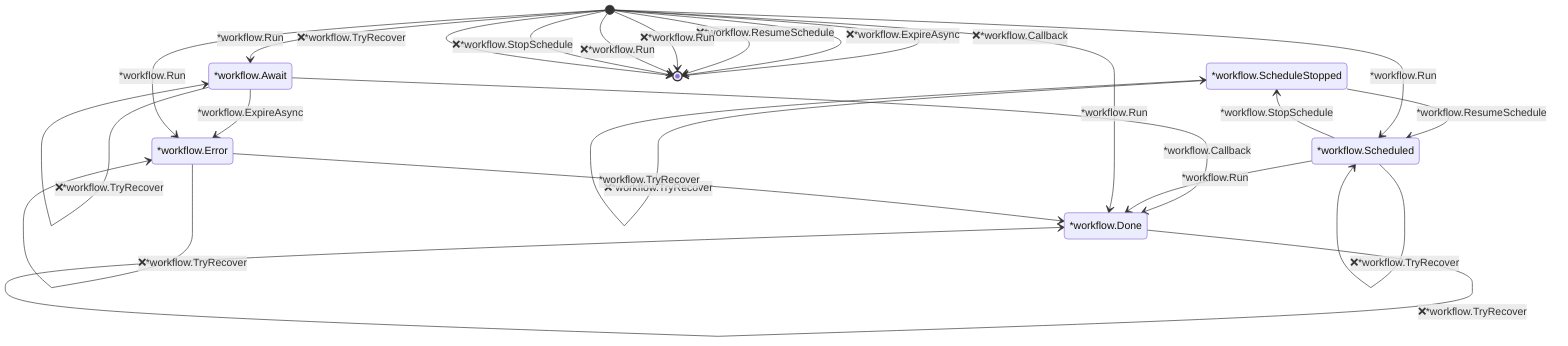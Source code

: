 stateDiagram
	workflow_Await: *workflow.Await
	workflow_Done: *workflow.Done
	workflow_Error: *workflow.Error
	workflow_ScheduleStopped: *workflow.ScheduleStopped
	workflow_Scheduled: *workflow.Scheduled

	%% error=callback expired 
	workflow_Await --> workflow_Await: ❌*workflow.Callback
	%% error=callback not match 
	workflow_Await --> workflow_Await: ❌*workflow.Callback
	workflow_Await --> workflow_Done: *workflow.Callback
	%% error=cannot apply commands, when workflow is completed 
	workflow_Done --> workflow_Done: ❌*workflow.Callback
	%% error=invalid state transition 
	workflow_Error --> workflow_Error: ❌*workflow.Callback
	%% error=invalid state transition 
	workflow_ScheduleStopped --> workflow_ScheduleStopped: ❌*workflow.Callback
	%% error=invalid state transition 
	workflow_Scheduled --> workflow_Scheduled: ❌*workflow.Callback
	%% error=invalid state transition 
	[*] --> [*]: ❌*workflow.Callback
	%% error=cannot expire async, timeout valid 
	workflow_Await --> workflow_Await: ❌*workflow.ExpireAsync
	workflow_Await --> workflow_Error: *workflow.ExpireAsync
	%% error=cannot apply commands, when workflow is completed 
	workflow_Done --> workflow_Done: ❌*workflow.ExpireAsync
	%% error=invalid state transition 
	workflow_Error --> workflow_Error: ❌*workflow.ExpireAsync
	%% error=invalid state transition 
	workflow_ScheduleStopped --> workflow_ScheduleStopped: ❌*workflow.ExpireAsync
	%% error=invalid state transition 
	workflow_Scheduled --> workflow_Scheduled: ❌*workflow.ExpireAsync
	%% error=invalid state transition 
	[*] --> [*]: ❌*workflow.ExpireAsync
	%% error=invalid state transition 
	workflow_Await --> workflow_Await: ❌*workflow.ResumeSchedule
	%% error=cannot apply commands, when workflow is completed 
	workflow_Done --> workflow_Done: ❌*workflow.ResumeSchedule
	%% error=invalid state transition 
	workflow_Error --> workflow_Error: ❌*workflow.ResumeSchedule
	workflow_ScheduleStopped --> workflow_Scheduled: *workflow.ResumeSchedule
	%% error=invalid state transition 
	workflow_Scheduled --> workflow_Scheduled: ❌*workflow.ResumeSchedule
	%% error=invalid state transition 
	[*] --> [*]: ❌*workflow.ResumeSchedule
	%% error=invalid state transition 
	workflow_Await --> workflow_Await: ❌*workflow.Run
	%% error=cannot apply commands, when workflow is completed 
	workflow_Done --> workflow_Done: ❌*workflow.Run
	%% error=invalid state transition 
	workflow_Error --> workflow_Error: ❌*workflow.Run
	%% error=invalid state transition 
	workflow_ScheduleStopped --> workflow_ScheduleStopped: ❌*workflow.Run
	workflow_Scheduled --> workflow_Done: *workflow.Run
	[*] --> workflow_Await: *workflow.Run
	[*] --> workflow_Done: *workflow.Run
	[*] --> workflow_Error: *workflow.Run
	[*] --> workflow_Scheduled: *workflow.Run
	%% error=failed to find workflow hello_world_flow_non_existing: flow hello_world_flow_non_existing not found; flow not found 
	[*] --> [*]: ❌*workflow.Run
	%% error=flow not set 
	[*] --> [*]: ❌*workflow.Run
	%% error=invalid state transition 
	workflow_Await --> workflow_Await: ❌*workflow.StopSchedule
	%% error=cannot apply commands, when workflow is completed 
	workflow_Done --> workflow_Done: ❌*workflow.StopSchedule
	%% error=invalid state transition 
	workflow_Error --> workflow_Error: ❌*workflow.StopSchedule
	%% error=invalid state transition 
	workflow_ScheduleStopped --> workflow_ScheduleStopped: ❌*workflow.StopSchedule
	workflow_Scheduled --> workflow_ScheduleStopped: *workflow.StopSchedule
	%% error=invalid state transition 
	[*] --> [*]: ❌*workflow.StopSchedule
	%% error=invalid state transition 
	workflow_Await --> workflow_Await: ❌*workflow.TryRecover
	%% error=cannot apply commands, when workflow is completed 
	workflow_Done --> workflow_Done: ❌*workflow.TryRecover
	workflow_Error --> workflow_Done: *workflow.TryRecover
	workflow_Error --> workflow_Error: *workflow.TryRecover
	%% error=max retries reached 
	workflow_Error --> workflow_Error: ❌*workflow.TryRecover
	%% error=invalid state transition 
	workflow_ScheduleStopped --> workflow_ScheduleStopped: ❌*workflow.TryRecover
	%% error=invalid state transition 
	workflow_Scheduled --> workflow_Scheduled: ❌*workflow.TryRecover
	%% error=invalid state transition 
	[*] --> [*]: ❌*workflow.TryRecover